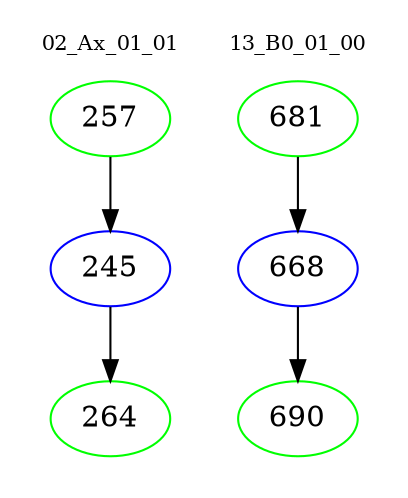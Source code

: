 digraph{
subgraph cluster_0 {
color = white
label = "02_Ax_01_01";
fontsize=10;
T0_257 [label="257", color="green"]
T0_257 -> T0_245 [color="black"]
T0_245 [label="245", color="blue"]
T0_245 -> T0_264 [color="black"]
T0_264 [label="264", color="green"]
}
subgraph cluster_1 {
color = white
label = "13_B0_01_00";
fontsize=10;
T1_681 [label="681", color="green"]
T1_681 -> T1_668 [color="black"]
T1_668 [label="668", color="blue"]
T1_668 -> T1_690 [color="black"]
T1_690 [label="690", color="green"]
}
}
